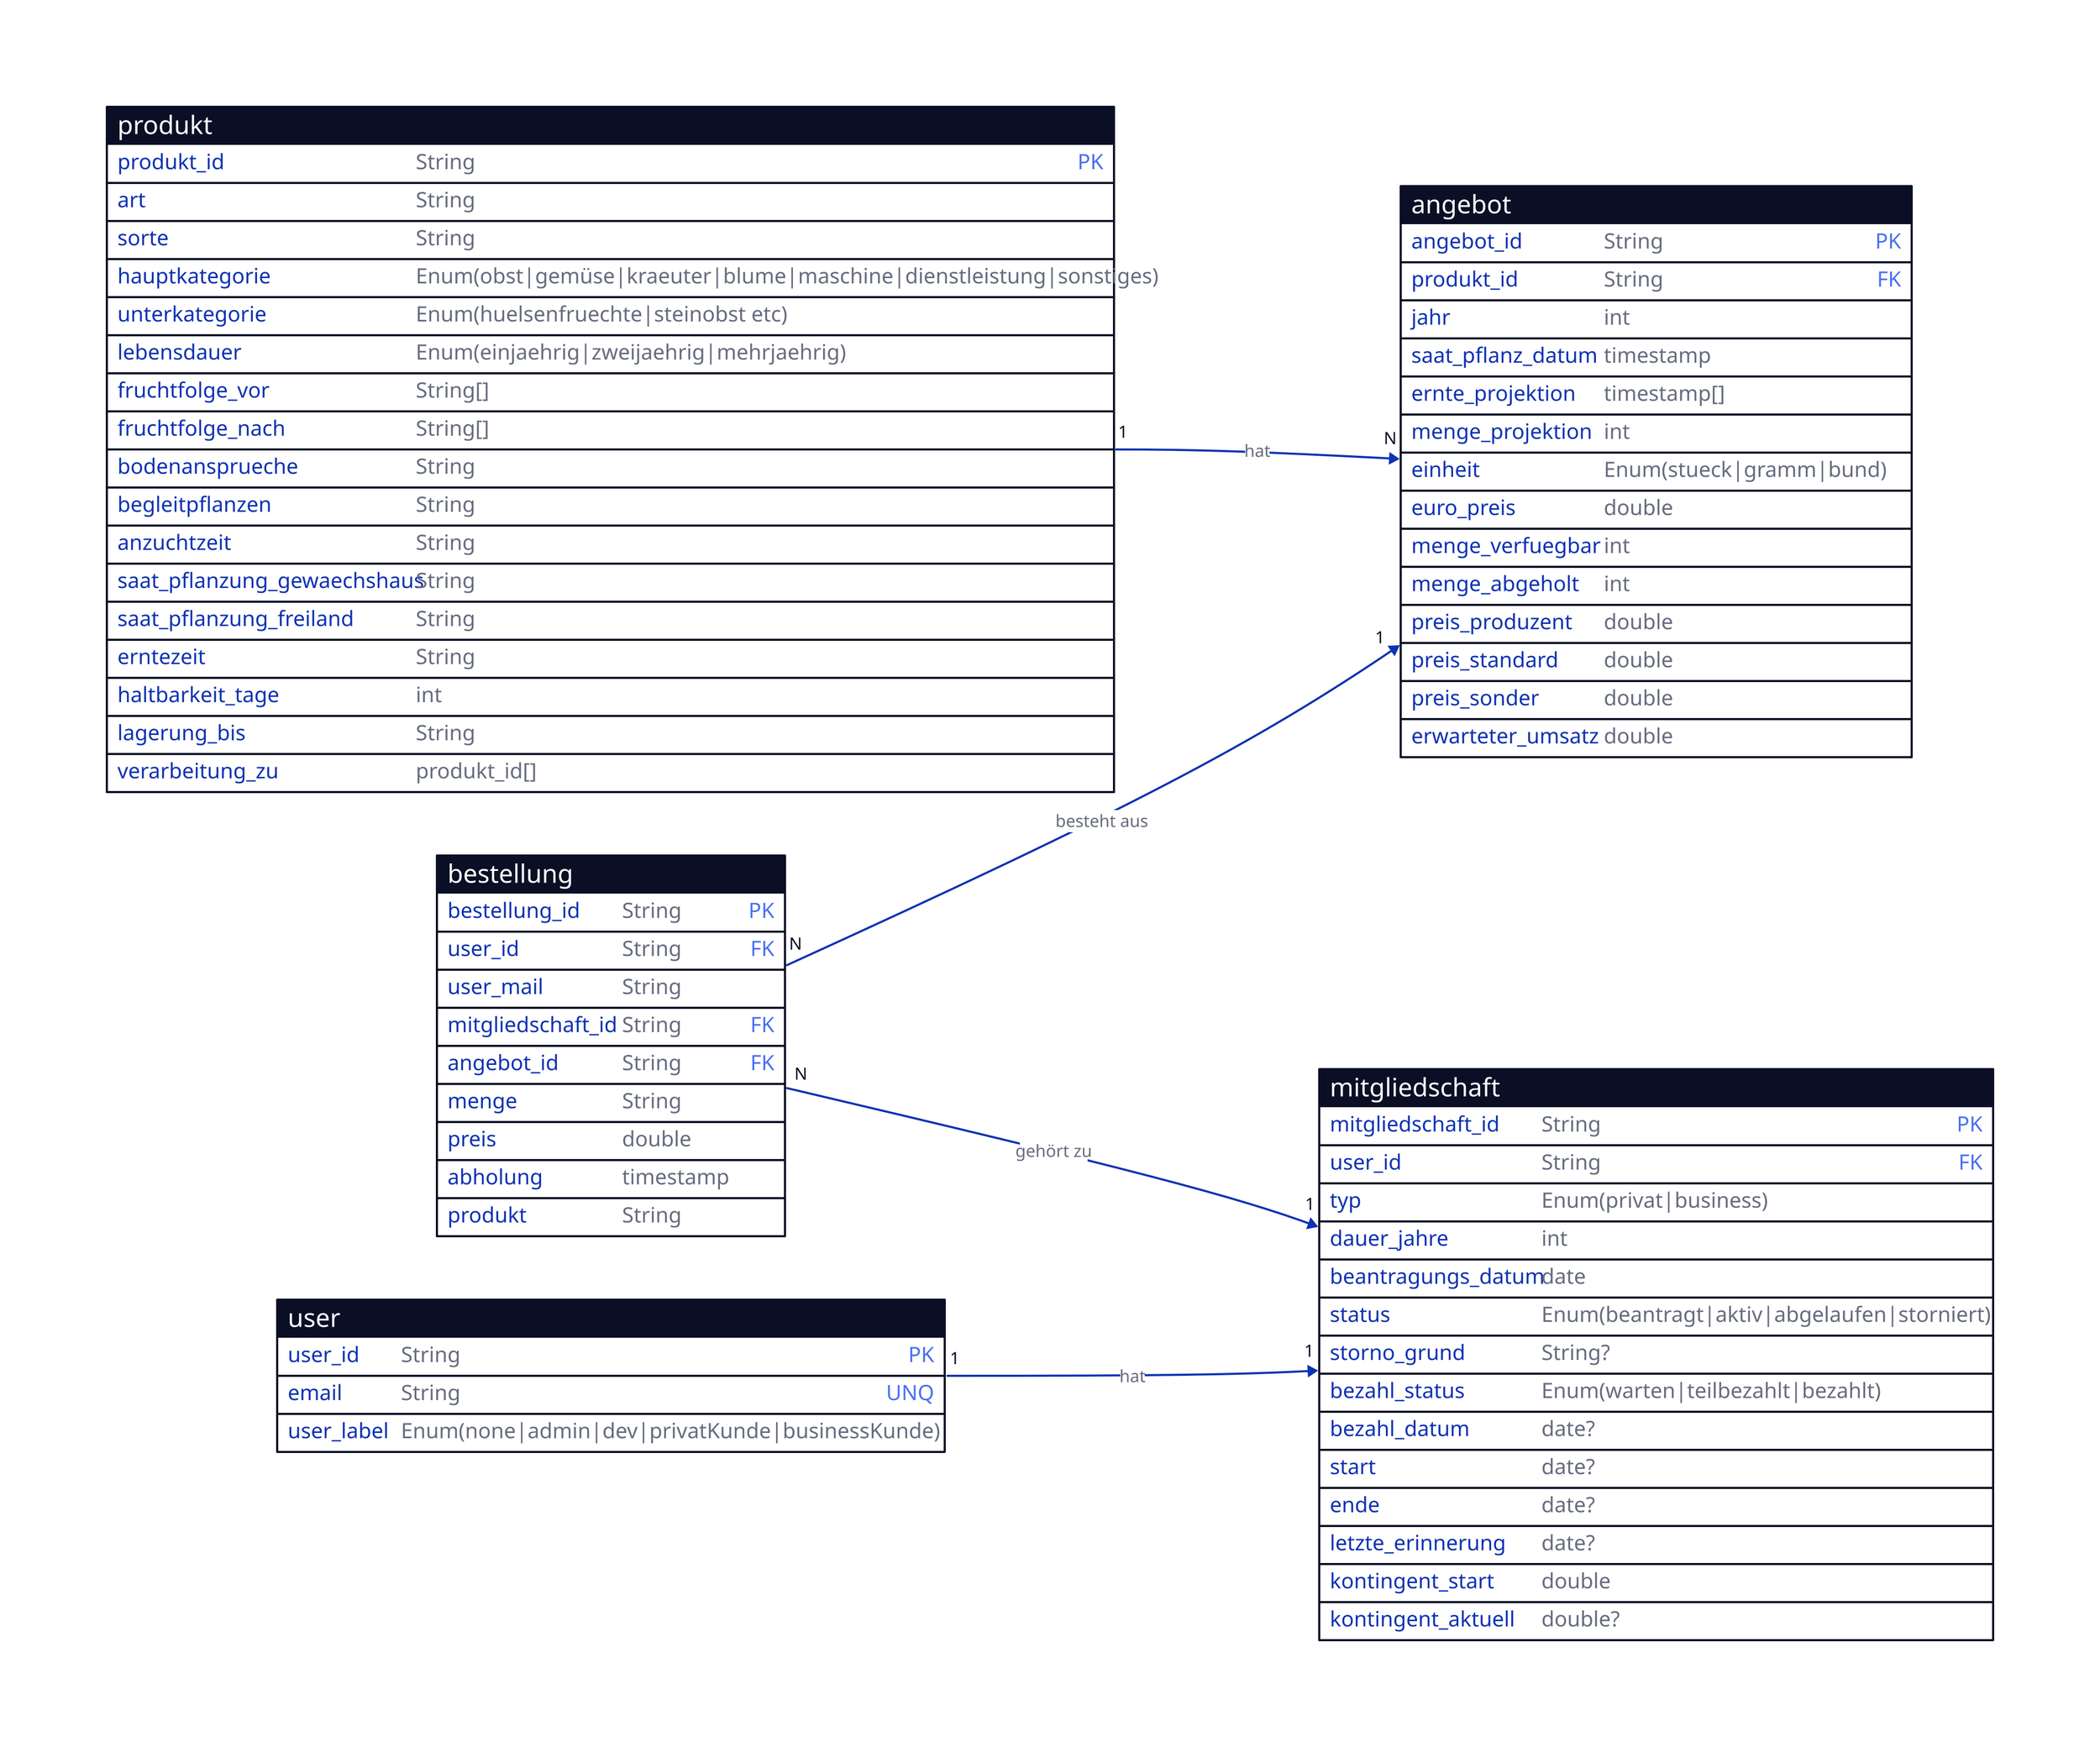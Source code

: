 direction: right
produkt: {
  shape: sql_table

  produkt_id: String {constraint: primary_key}
  art: String
  sorte: String
  hauptkategorie: Enum(obst|gemüse|kraeuter|blume|maschine|dienstleistung|sonstiges)
  unterkategorie: Enum(huelsenfruechte|steinobst etc)
  lebensdauer: Enum(einjaehrig|zweijaehrig|mehrjaehrig)
  fruchtfolge_vor: "String[]"
  fruchtfolge_nach: "String[]"
  bodenansprueche: String
  begleitpflanzen: String
  anzuchtzeit: String
  saat_pflanzung_gewaechshaus: String
  saat_pflanzung_freiland: String
  erntezeit: String
  haltbarkeit_tage: int
  lagerung_bis: String
  verarbeitung_zu: "produkt_id[]"
}

angebot: {
  shape: sql_table

  angebot_id: String {constraint: primary_key}
  produkt_id: String {constraint: foreign_key}
  jahr: int
  saat_pflanz_datum: timestamp
  ernte_projektion: "timestamp[]"
  menge_projektion: int
  einheit: Enum(stueck|gramm|bund)
  euro_preis: double
  menge_verfuegbar: int
  menge_abgeholt: int
  preis_produzent: double
  preis_standard: double
  preis_sonder: double
  erwarteter_umsatz: double
}

mitgliedschaft: {
  shape: sql_table

  mitgliedschaft_id: String {constraint: primary_key} # für Überweisung genutzt zB mb2025-007
  user_id: String {constraint: foreign_key}
  typ: Enum(privat|business)
  dauer_jahre: int
  beantragungs_datum: date
  status: Enum(beantragt|aktiv|abgelaufen|storniert)
  storno_grund: String?
  bezahl_status: Enum(warten|teilbezahlt|bezahlt)
  bezahl_datum: date?
  start: date?
  ende: date?
  letzte_erinnerung: date?
  kontingent_start: double
  kontingent_aktuell: double? # zwischen start und Null
}

bestellung: {
  shape: sql_table

  bestellung_id: String {constraint: primary_key}
  user_id: String {constraint: foreign_key}
  user_mail: String
  mitgliedschaft_id: String {constraint: foreign_key}
  angebot_id: String {constraint: foreign_key}
  menge: String
  preis: double
  abholung: timestamp
  produkt: String
}

user: {
  shape: sql_table

  user_id: String {constraint: primary_key}
  email: String {constraint: unique}
  user_label: Enum(none|admin|dev|privatKunde|businessKunde)
}

produkt -> angebot: hat {
  source-arrowhead: 1
  target-arrowhead: N
  # style.animated: true
}

bestellung -> mitgliedschaft: gehört zu {
  source-arrowhead: N
  target-arrowhead: 1
  # style.animated: true
}

bestellung -> angebot: besteht aus {
  source-arrowhead: N
  target-arrowhead: 1
  # style.animated: true
}

user -> mitgliedschaft: hat {
  source-arrowhead: 1
  target-arrowhead: 1
  # style.animated: true
}
